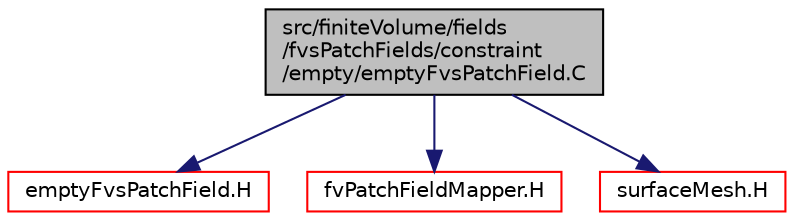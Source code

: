 digraph "src/finiteVolume/fields/fvsPatchFields/constraint/empty/emptyFvsPatchField.C"
{
  bgcolor="transparent";
  edge [fontname="Helvetica",fontsize="10",labelfontname="Helvetica",labelfontsize="10"];
  node [fontname="Helvetica",fontsize="10",shape=record];
  Node1 [label="src/finiteVolume/fields\l/fvsPatchFields/constraint\l/empty/emptyFvsPatchField.C",height=0.2,width=0.4,color="black", fillcolor="grey75", style="filled", fontcolor="black"];
  Node1 -> Node2 [color="midnightblue",fontsize="10",style="solid",fontname="Helvetica"];
  Node2 [label="emptyFvsPatchField.H",height=0.2,width=0.4,color="red",URL="$a05686.html"];
  Node1 -> Node3 [color="midnightblue",fontsize="10",style="solid",fontname="Helvetica"];
  Node3 [label="fvPatchFieldMapper.H",height=0.2,width=0.4,color="red",URL="$a05640.html"];
  Node1 -> Node4 [color="midnightblue",fontsize="10",style="solid",fontname="Helvetica"];
  Node4 [label="surfaceMesh.H",height=0.2,width=0.4,color="red",URL="$a06284.html"];
}
